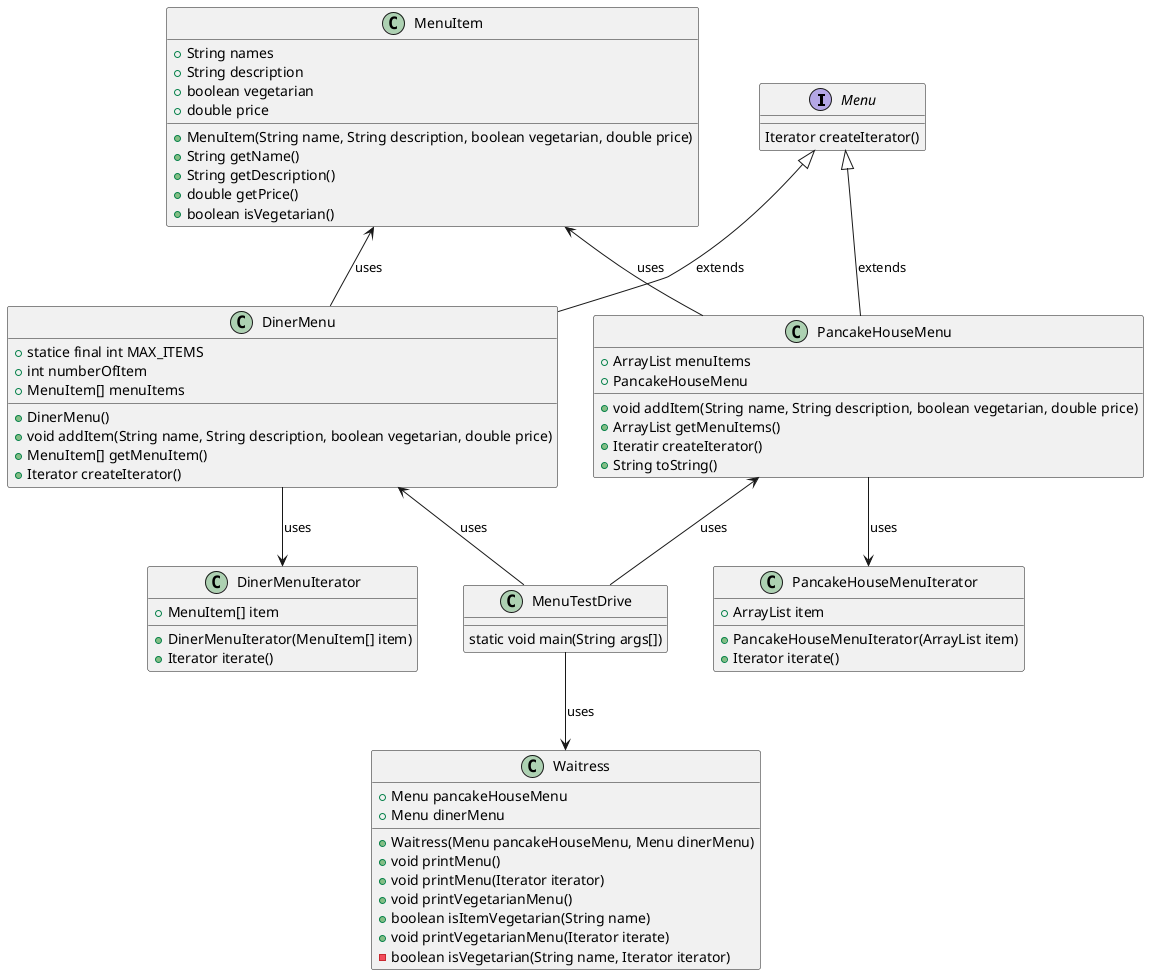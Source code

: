 @startuml
interface Menu {
    Iterator createIterator()
}

class MenuItem{
    + String names
    + String description
    + boolean vegetarian
    + double price

    + MenuItem(String name, String description, boolean vegetarian, double price)
    + String getName()
    + String getDescription()
    + double getPrice()
    + boolean isVegetarian()
}

class DinerMenu{
    + statice final int MAX_ITEMS
    + int numberOfItem
    + MenuItem[] menuItems

    + DinerMenu()
    + void addItem(String name, String description, boolean vegetarian, double price)
    + MenuItem[] getMenuItem()
    + Iterator createIterator()
}

class DinerMenuIterator{
    + MenuItem[] item

    + DinerMenuIterator(MenuItem[] item)
    + Iterator iterate()
}

class MenuTestDrive{
    static void main(String args[])
}

class PancakeHouseMenu{
    + ArrayList menuItems
    + PancakeHouseMenu

    + void addItem(String name, String description, boolean vegetarian, double price)
    + ArrayList getMenuItems()
    + Iteratir createIterator()
    + String toString()
}

class PancakeHouseMenuIterator{
    + ArrayList item

    + PancakeHouseMenuIterator(ArrayList item)
    + Iterator iterate()
}

class Waitress{
    + Menu pancakeHouseMenu
    + Menu dinerMenu

    + Waitress(Menu pancakeHouseMenu, Menu dinerMenu)
    + void printMenu()
    + void printMenu(Iterator iterator)
    + void printVegetarianMenu()
    + boolean isItemVegetarian(String name)
    + void printVegetarianMenu(Iterator iterate)
    - boolean isVegetarian(String name, Iterator iterator)
}

DinerMenu -up-|> Menu: extends
PancakeHouseMenu -up-|> Menu: extends
DinerMenu -up-> MenuItem: uses
PancakeHouseMenu -up-> MenuItem: uses
DinerMenu -down-> DinerMenuIterator: uses
PancakeHouseMenu -down-> PancakeHouseMenuIterator: uses

MenuTestDrive -up-> PancakeHouseMenu: uses
MenuTestDrive -up-> DinerMenu: uses
MenuTestDrive -down-> Waitress: uses




@enduml